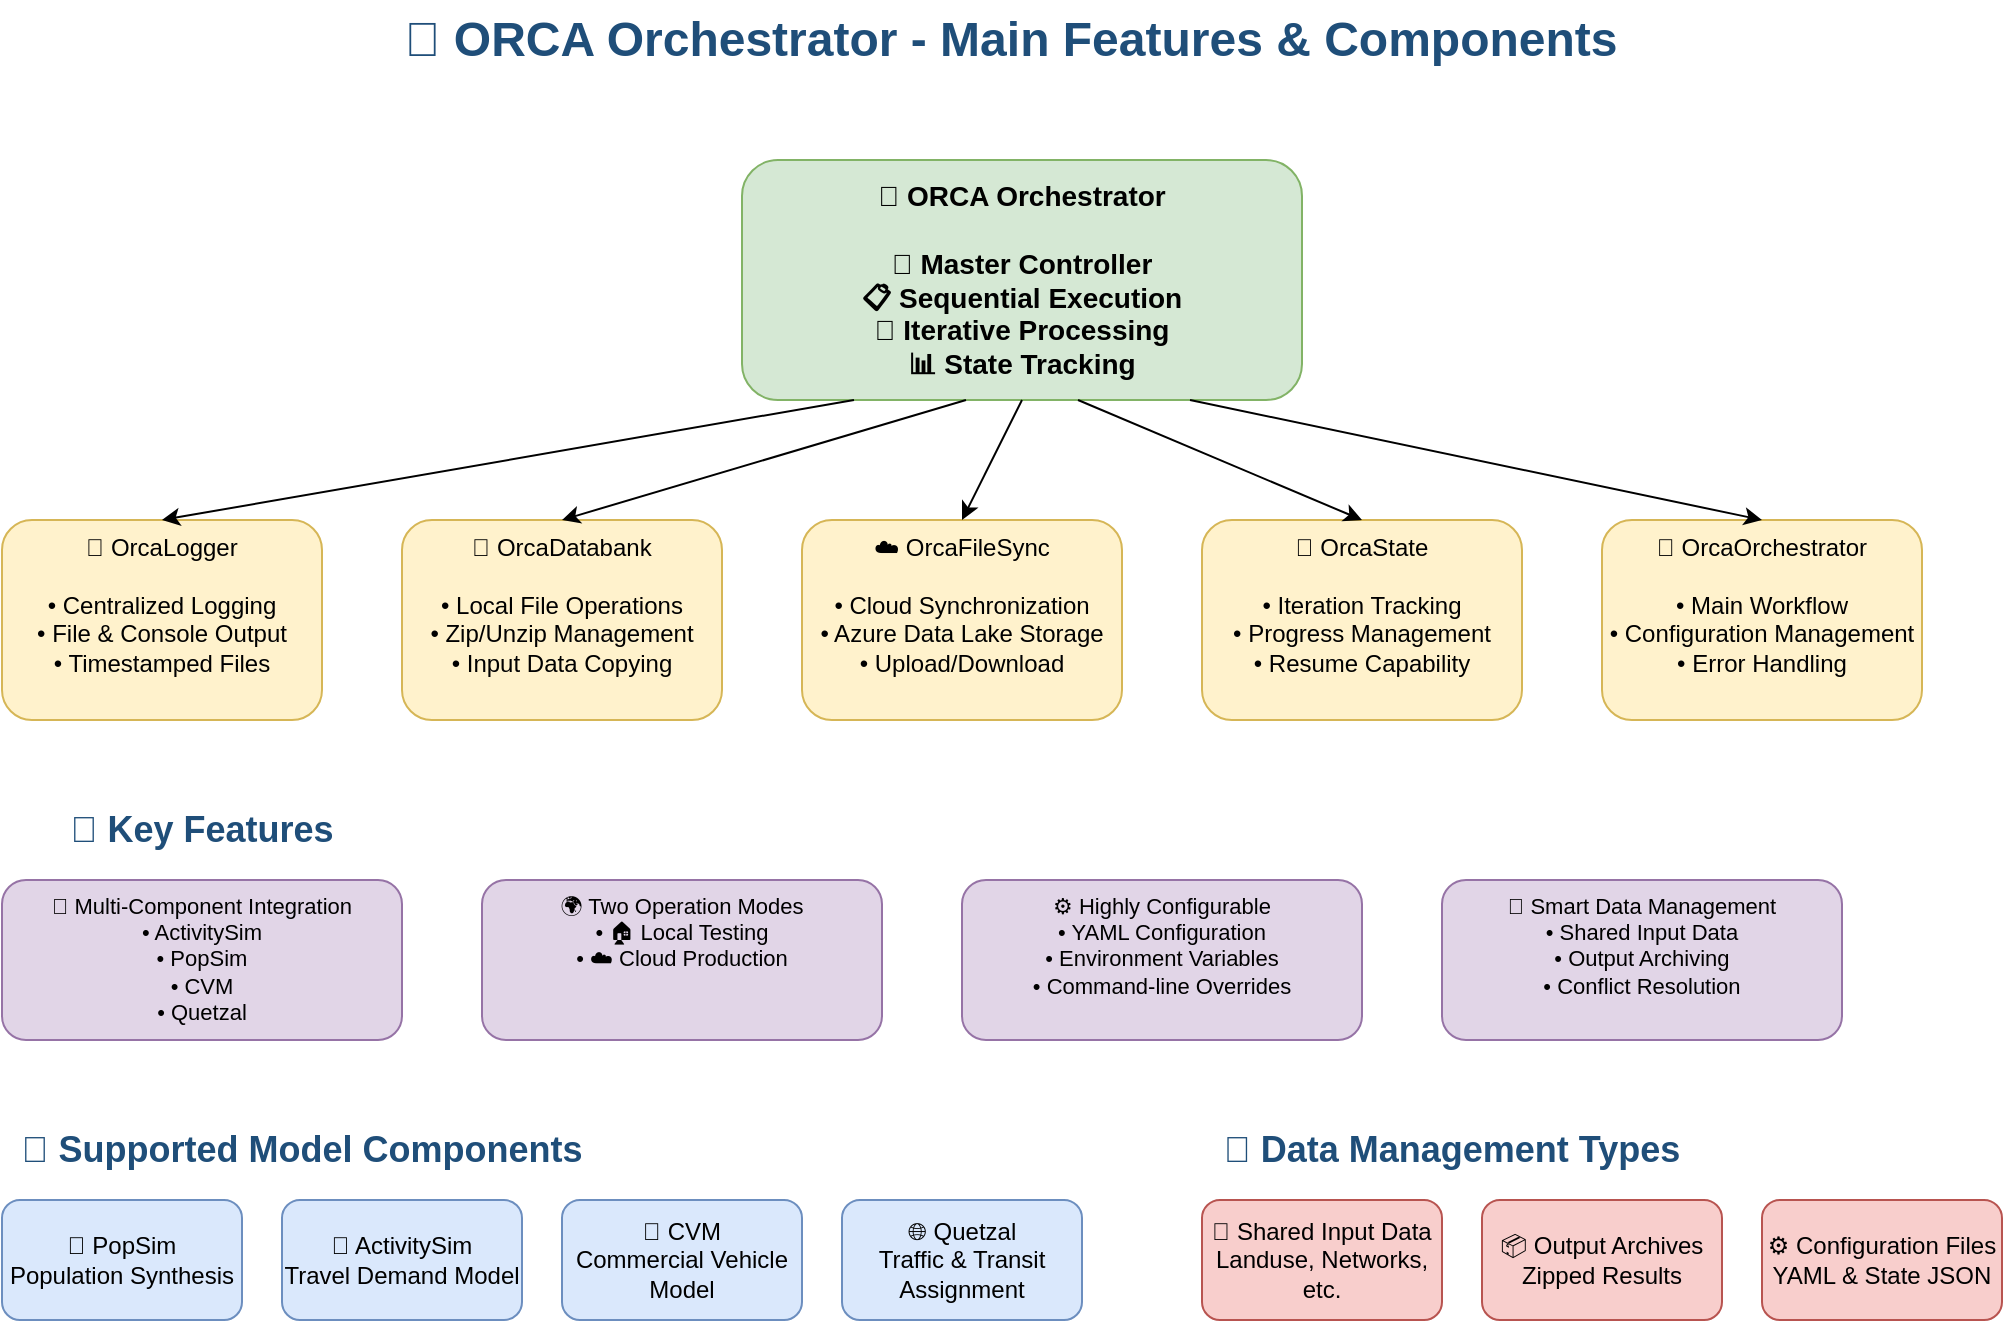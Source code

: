 <mxfile version="24.0.4" type="device">
  <diagram name="ORCA Main Features" id="main-features">
    <mxGraphModel dx="1674" dy="844" grid="1" gridSize="10" guides="1" tooltips="1" connect="1" arrows="1" fold="1" page="1" pageScale="1" pageWidth="1169" pageHeight="827" math="0" shadow="0">
      <root>
        <mxCell id="0" />
        <mxCell id="1" parent="0" />
        <mxCell id="title" value="🎼 ORCA Orchestrator - Main Features &amp; Components" style="text;html=1;strokeColor=none;fillColor=none;align=center;verticalAlign=middle;whiteSpace=wrap;rounded=0;fontSize=24;fontStyle=1;fontColor=#1f4e79;" parent="1" vertex="1">
          <mxGeometry x="200" y="20" width="769" height="40" as="geometry" />
        </mxCell>
        <mxCell id="orca-core" value="🎼 ORCA Orchestrator&lt;br&gt;&lt;br&gt;🧠 Master Controller&lt;br&gt;📋 Sequential Execution&lt;br&gt;🔄 Iterative Processing&lt;br&gt;📊 State Tracking" style="rounded=1;whiteSpace=wrap;html=1;fillColor=#d5e8d4;strokeColor=#82b366;fontSize=14;fontStyle=1;align=center;verticalAlign=middle;" parent="1" vertex="1">
          <mxGeometry x="450" y="100" width="280" height="120" as="geometry" />
        </mxCell>
        <mxCell id="logger" value="📝 OrcaLogger&lt;br&gt;&lt;br&gt;• Centralized Logging&lt;br&gt;• File &amp;amp; Console Output&lt;br&gt;• Timestamped Files" style="rounded=1;whiteSpace=wrap;html=1;fillColor=#fff2cc;strokeColor=#d6b656;fontSize=12;align=center;verticalAlign=top;" parent="1" vertex="1">
          <mxGeometry x="80" y="280" width="160" height="100" as="geometry" />
        </mxCell>
        <mxCell id="databank" value="💾 OrcaDatabank&lt;br&gt;&lt;br&gt;• Local File Operations&lt;br&gt;• Zip/Unzip Management&lt;br&gt;• Input Data Copying" style="rounded=1;whiteSpace=wrap;html=1;fillColor=#fff2cc;strokeColor=#d6b656;fontSize=12;align=center;verticalAlign=top;" parent="1" vertex="1">
          <mxGeometry x="280" y="280" width="160" height="100" as="geometry" />
        </mxCell>
        <mxCell id="filesync" value="☁️ OrcaFileSync&lt;br&gt;&lt;br&gt;• Cloud Synchronization&lt;br&gt;• Azure Data Lake Storage&lt;br&gt;• Upload/Download" style="rounded=1;whiteSpace=wrap;html=1;fillColor=#fff2cc;strokeColor=#d6b656;fontSize=12;align=center;verticalAlign=top;" parent="1" vertex="1">
          <mxGeometry x="480" y="280" width="160" height="100" as="geometry" />
        </mxCell>
        <mxCell id="state" value="🏃 OrcaState&lt;br&gt;&lt;br&gt;• Iteration Tracking&lt;br&gt;• Progress Management&lt;br&gt;• Resume Capability" style="rounded=1;whiteSpace=wrap;html=1;fillColor=#fff2cc;strokeColor=#d6b656;fontSize=12;align=center;verticalAlign=top;" parent="1" vertex="1">
          <mxGeometry x="680" y="280" width="160" height="100" as="geometry" />
        </mxCell>
        <mxCell id="orchestrator" value="🎯 OrcaOrchestrator&lt;br&gt;&lt;br&gt;• Main Workflow&lt;br&gt;• Configuration Management&lt;br&gt;• Error Handling" style="rounded=1;whiteSpace=wrap;html=1;fillColor=#fff2cc;strokeColor=#d6b656;fontSize=12;align=center;verticalAlign=top;" parent="1" vertex="1">
          <mxGeometry x="880" y="280" width="160" height="100" as="geometry" />
        </mxCell>
        <mxCell id="features-title" value="🌟 Key Features" style="text;html=1;strokeColor=none;fillColor=none;align=center;verticalAlign=middle;whiteSpace=wrap;rounded=0;fontSize=18;fontStyle=1;fontColor=#1f4e79;" parent="1" vertex="1">
          <mxGeometry x="80" y="420" width="200" height="30" as="geometry" />
        </mxCell>
        <mxCell id="feature1" value="🔄 Multi-Component Integration&lt;br&gt;• ActivitySim&lt;div&gt;• PopSim&lt;/div&gt;&lt;div&gt;• CVM&lt;/div&gt;&lt;div&gt;• Quetzal&lt;/div&gt;" style="rounded=1;whiteSpace=wrap;html=1;fillColor=#e1d5e7;strokeColor=#9673a6;fontSize=11;align=center;verticalAlign=top;" parent="1" vertex="1">
          <mxGeometry x="80" y="460" width="200" height="80" as="geometry" />
        </mxCell>
        <mxCell id="feature2" value="🌍 Two Operation Modes&lt;br&gt;• 🏠 Local Testing&lt;br&gt;• ☁️ Cloud Production" style="rounded=1;whiteSpace=wrap;html=1;fillColor=#e1d5e7;strokeColor=#9673a6;fontSize=11;align=center;verticalAlign=top;" parent="1" vertex="1">
          <mxGeometry x="320" y="460" width="200" height="80" as="geometry" />
        </mxCell>
        <mxCell id="feature3" value="⚙️ Highly Configurable&lt;br&gt;• YAML Configuration&lt;br&gt;• Environment Variables&lt;br&gt;• Command-line Overrides" style="rounded=1;whiteSpace=wrap;html=1;fillColor=#e1d5e7;strokeColor=#9673a6;fontSize=11;align=center;verticalAlign=top;" parent="1" vertex="1">
          <mxGeometry x="560" y="460" width="200" height="80" as="geometry" />
        </mxCell>
        <mxCell id="feature4" value="🔧 Smart Data Management&lt;br&gt;• Shared Input Data&lt;br&gt;• Output Archiving&lt;br&gt;• Conflict Resolution" style="rounded=1;whiteSpace=wrap;html=1;fillColor=#e1d5e7;strokeColor=#9673a6;fontSize=11;align=center;verticalAlign=top;" parent="1" vertex="1">
          <mxGeometry x="800" y="460" width="200" height="80" as="geometry" />
        </mxCell>
        <mxCell id="models-title" value="🚀 Supported Model Components" style="text;html=1;strokeColor=none;fillColor=none;align=center;verticalAlign=middle;whiteSpace=wrap;rounded=0;fontSize=18;fontStyle=1;fontColor=#1f4e79;" parent="1" vertex="1">
          <mxGeometry x="80" y="580" width="300" height="30" as="geometry" />
        </mxCell>
        <mxCell id="popsim" value="👥 PopSim&lt;br&gt;Population Synthesis" style="rounded=1;whiteSpace=wrap;html=1;fillColor=#dae8fc;strokeColor=#6c8ebf;fontSize=12;align=center;verticalAlign=middle;" parent="1" vertex="1">
          <mxGeometry x="80" y="620" width="120" height="60" as="geometry" />
        </mxCell>
        <mxCell id="activitysim" value="🎯 ActivitySim&lt;br&gt;Travel Demand Model" style="rounded=1;whiteSpace=wrap;html=1;fillColor=#dae8fc;strokeColor=#6c8ebf;fontSize=12;align=center;verticalAlign=middle;" parent="1" vertex="1">
          <mxGeometry x="220" y="620" width="120" height="60" as="geometry" />
        </mxCell>
        <mxCell id="cvm" value="🚛 CVM&lt;br&gt;Commercial Vehicle Model" style="rounded=1;whiteSpace=wrap;html=1;fillColor=#dae8fc;strokeColor=#6c8ebf;fontSize=12;align=center;verticalAlign=middle;" parent="1" vertex="1">
          <mxGeometry x="360" y="620" width="120" height="60" as="geometry" />
        </mxCell>
        <mxCell id="quetzal" value="🌐 Quetzal&lt;br&gt;Traffic &amp; Transit Assignment" style="rounded=1;whiteSpace=wrap;html=1;fillColor=#dae8fc;strokeColor=#6c8ebf;fontSize=12;align=center;verticalAlign=middle;" parent="1" vertex="1">
          <mxGeometry x="500" y="620" width="120" height="60" as="geometry" />
        </mxCell>
        <mxCell id="dataflow-title" value="📁 Data Management Types" style="text;html=1;strokeColor=none;fillColor=none;align=center;verticalAlign=middle;whiteSpace=wrap;rounded=0;fontSize=18;fontStyle=1;fontColor=#1f4e79;" parent="1" vertex="1">
          <mxGeometry x="680" y="580" width="250" height="30" as="geometry" />
        </mxCell>
        <mxCell id="shared-data" value="🔗 Shared Input Data&lt;br&gt;Landuse, Networks, etc." style="rounded=1;whiteSpace=wrap;html=1;fillColor=#f8cecc;strokeColor=#b85450;fontSize=12;align=center;verticalAlign=middle;" parent="1" vertex="1">
          <mxGeometry x="680" y="620" width="120" height="60" as="geometry" />
        </mxCell>
        <mxCell id="outputs" value="📦 Output Archives&lt;br&gt;Zipped Results" style="rounded=1;whiteSpace=wrap;html=1;fillColor=#f8cecc;strokeColor=#b85450;fontSize=12;align=center;verticalAlign=middle;" parent="1" vertex="1">
          <mxGeometry x="820" y="620" width="120" height="60" as="geometry" />
        </mxCell>
        <mxCell id="configs" value="⚙️ Configuration Files&lt;br&gt;YAML &amp; State JSON" style="rounded=1;whiteSpace=wrap;html=1;fillColor=#f8cecc;strokeColor=#b85450;fontSize=12;align=center;verticalAlign=middle;" parent="1" vertex="1">
          <mxGeometry x="960" y="620" width="120" height="60" as="geometry" />
        </mxCell>
        <mxCell id="arrow1" style="endArrow=classic;html=1;rounded=0;entryX=0.5;entryY=0;entryDx=0;entryDy=0;exitX=0.2;exitY=1;exitDx=0;exitDy=0;" parent="1" source="orca-core" target="logger" edge="1">
          <mxGeometry width="50" height="50" relative="1" as="geometry">
            <mxPoint x="500" y="250" as="sourcePoint" />
            <mxPoint x="550" y="200" as="targetPoint" />
          </mxGeometry>
        </mxCell>
        <mxCell id="arrow2" style="endArrow=classic;html=1;rounded=0;entryX=0.5;entryY=0;entryDx=0;entryDy=0;exitX=0.4;exitY=1;exitDx=0;exitDy=0;" parent="1" source="orca-core" target="databank" edge="1">
          <mxGeometry width="50" height="50" relative="1" as="geometry">
            <mxPoint x="500" y="250" as="sourcePoint" />
            <mxPoint x="550" y="200" as="targetPoint" />
          </mxGeometry>
        </mxCell>
        <mxCell id="arrow3" style="endArrow=classic;html=1;rounded=0;entryX=0.5;entryY=0;entryDx=0;entryDy=0;exitX=0.5;exitY=1;exitDx=0;exitDy=0;" parent="1" source="orca-core" target="filesync" edge="1">
          <mxGeometry width="50" height="50" relative="1" as="geometry">
            <mxPoint x="500" y="250" as="sourcePoint" />
            <mxPoint x="550" y="200" as="targetPoint" />
          </mxGeometry>
        </mxCell>
        <mxCell id="arrow4" style="endArrow=classic;html=1;rounded=0;entryX=0.5;entryY=0;entryDx=0;entryDy=0;exitX=0.6;exitY=1;exitDx=0;exitDy=0;" parent="1" source="orca-core" target="state" edge="1">
          <mxGeometry width="50" height="50" relative="1" as="geometry">
            <mxPoint x="500" y="250" as="sourcePoint" />
            <mxPoint x="550" y="200" as="targetPoint" />
          </mxGeometry>
        </mxCell>
        <mxCell id="arrow5" style="endArrow=classic;html=1;rounded=0;entryX=0.5;entryY=0;entryDx=0;entryDy=0;exitX=0.8;exitY=1;exitDx=0;exitDy=0;" parent="1" source="orca-core" target="orchestrator" edge="1">
          <mxGeometry width="50" height="50" relative="1" as="geometry">
            <mxPoint x="500" y="250" as="sourcePoint" />
            <mxPoint x="550" y="200" as="targetPoint" />
          </mxGeometry>
        </mxCell>
      </root>
    </mxGraphModel>
  </diagram>
</mxfile>
